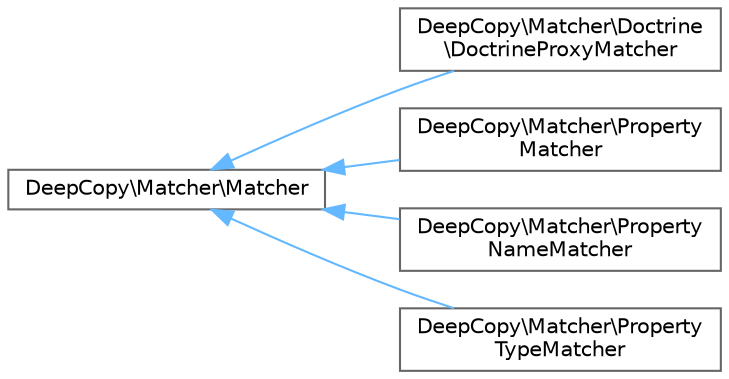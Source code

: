 digraph "Graphical Class Hierarchy"
{
 // LATEX_PDF_SIZE
  bgcolor="transparent";
  edge [fontname=Helvetica,fontsize=10,labelfontname=Helvetica,labelfontsize=10];
  node [fontname=Helvetica,fontsize=10,shape=box,height=0.2,width=0.4];
  rankdir="LR";
  Node0 [id="Node000000",label="DeepCopy\\Matcher\\Matcher",height=0.2,width=0.4,color="grey40", fillcolor="white", style="filled",URL="$interfaceDeepCopy_1_1Matcher_1_1Matcher.html",tooltip=" "];
  Node0 -> Node1 [id="edge9_Node000000_Node000001",dir="back",color="steelblue1",style="solid",tooltip=" "];
  Node1 [id="Node000001",label="DeepCopy\\Matcher\\Doctrine\l\\DoctrineProxyMatcher",height=0.2,width=0.4,color="grey40", fillcolor="white", style="filled",URL="$classDeepCopy_1_1Matcher_1_1Doctrine_1_1DoctrineProxyMatcher.html",tooltip=" "];
  Node0 -> Node2 [id="edge10_Node000000_Node000002",dir="back",color="steelblue1",style="solid",tooltip=" "];
  Node2 [id="Node000002",label="DeepCopy\\Matcher\\Property\lMatcher",height=0.2,width=0.4,color="grey40", fillcolor="white", style="filled",URL="$classDeepCopy_1_1Matcher_1_1PropertyMatcher.html",tooltip=" "];
  Node0 -> Node3 [id="edge11_Node000000_Node000003",dir="back",color="steelblue1",style="solid",tooltip=" "];
  Node3 [id="Node000003",label="DeepCopy\\Matcher\\Property\lNameMatcher",height=0.2,width=0.4,color="grey40", fillcolor="white", style="filled",URL="$classDeepCopy_1_1Matcher_1_1PropertyNameMatcher.html",tooltip=" "];
  Node0 -> Node4 [id="edge12_Node000000_Node000004",dir="back",color="steelblue1",style="solid",tooltip=" "];
  Node4 [id="Node000004",label="DeepCopy\\Matcher\\Property\lTypeMatcher",height=0.2,width=0.4,color="grey40", fillcolor="white", style="filled",URL="$classDeepCopy_1_1Matcher_1_1PropertyTypeMatcher.html",tooltip=" "];
}
